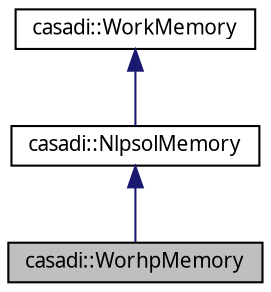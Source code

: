 digraph "casadi::WorhpMemory"
{
  edge [fontname="FreeSans.ttf",fontsize="10",labelfontname="FreeSans.ttf",labelfontsize="10"];
  node [fontname="FreeSans.ttf",fontsize="10",shape=record];
  Node1 [label="casadi::WorhpMemory",height=0.2,width=0.4,color="black", fillcolor="grey75", style="filled", fontcolor="black"];
  Node2 -> Node1 [dir="back",color="midnightblue",fontsize="10",style="solid",fontname="FreeSans.ttf"];
  Node2 [label="casadi::NlpsolMemory",height=0.2,width=0.4,color="black", fillcolor="white", style="filled",URL="$de/dbb/structcasadi_1_1NlpsolMemory.html",tooltip="Integrator memory. "];
  Node3 -> Node2 [dir="back",color="midnightblue",fontsize="10",style="solid",fontname="FreeSans.ttf"];
  Node3 [label="casadi::WorkMemory",height=0.2,width=0.4,color="black", fillcolor="white", style="filled",URL="$da/dbe/structcasadi_1_1WorkMemory.html",tooltip="Function memory with temporary work vectors. "];
}
